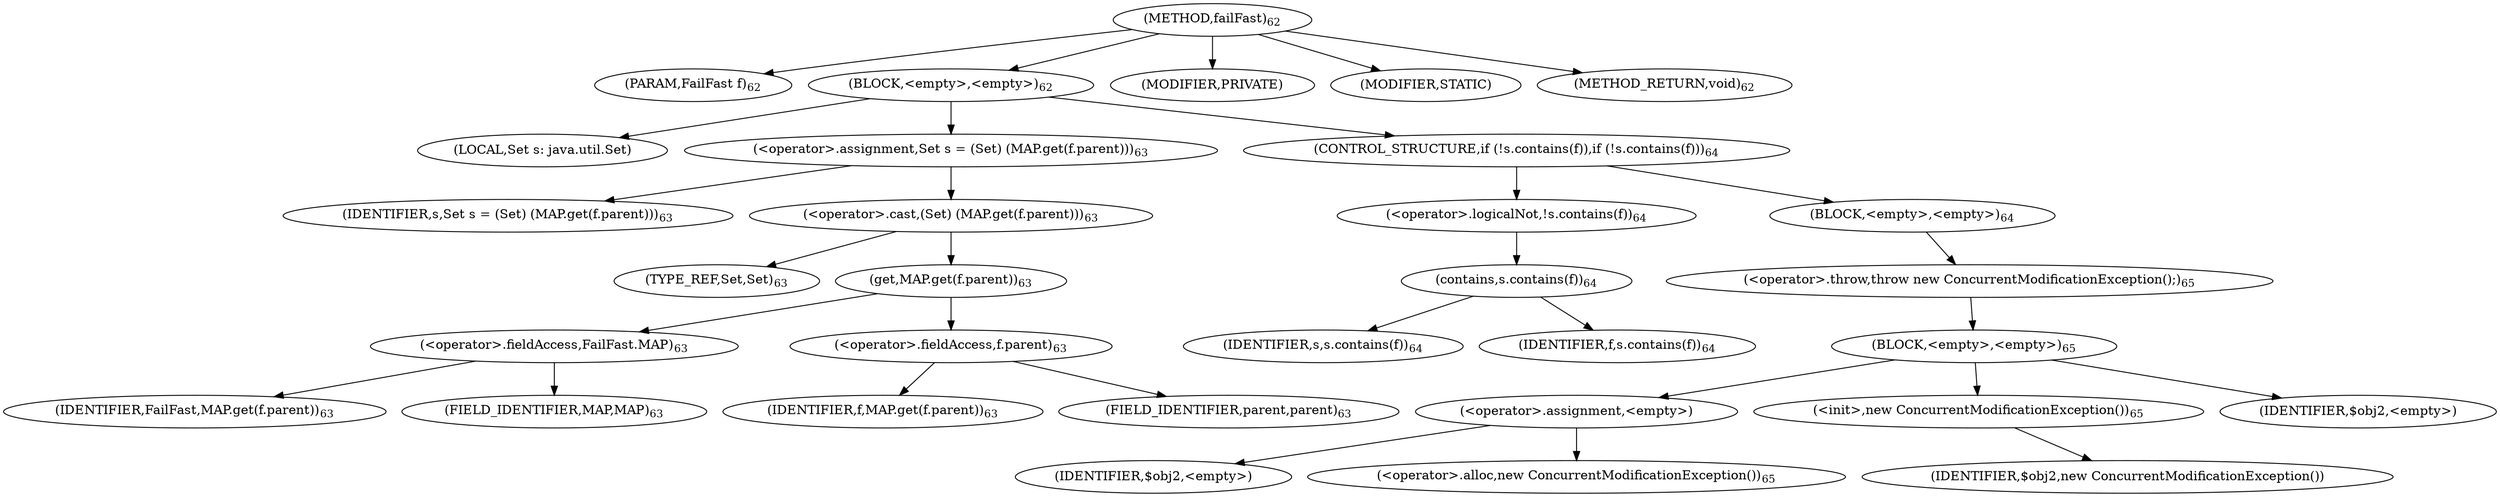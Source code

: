 digraph "failFast" {  
"119" [label = <(METHOD,failFast)<SUB>62</SUB>> ]
"120" [label = <(PARAM,FailFast f)<SUB>62</SUB>> ]
"121" [label = <(BLOCK,&lt;empty&gt;,&lt;empty&gt;)<SUB>62</SUB>> ]
"122" [label = <(LOCAL,Set s: java.util.Set)> ]
"123" [label = <(&lt;operator&gt;.assignment,Set s = (Set) (MAP.get(f.parent)))<SUB>63</SUB>> ]
"124" [label = <(IDENTIFIER,s,Set s = (Set) (MAP.get(f.parent)))<SUB>63</SUB>> ]
"125" [label = <(&lt;operator&gt;.cast,(Set) (MAP.get(f.parent)))<SUB>63</SUB>> ]
"126" [label = <(TYPE_REF,Set,Set)<SUB>63</SUB>> ]
"127" [label = <(get,MAP.get(f.parent))<SUB>63</SUB>> ]
"128" [label = <(&lt;operator&gt;.fieldAccess,FailFast.MAP)<SUB>63</SUB>> ]
"129" [label = <(IDENTIFIER,FailFast,MAP.get(f.parent))<SUB>63</SUB>> ]
"130" [label = <(FIELD_IDENTIFIER,MAP,MAP)<SUB>63</SUB>> ]
"131" [label = <(&lt;operator&gt;.fieldAccess,f.parent)<SUB>63</SUB>> ]
"132" [label = <(IDENTIFIER,f,MAP.get(f.parent))<SUB>63</SUB>> ]
"133" [label = <(FIELD_IDENTIFIER,parent,parent)<SUB>63</SUB>> ]
"134" [label = <(CONTROL_STRUCTURE,if (!s.contains(f)),if (!s.contains(f)))<SUB>64</SUB>> ]
"135" [label = <(&lt;operator&gt;.logicalNot,!s.contains(f))<SUB>64</SUB>> ]
"136" [label = <(contains,s.contains(f))<SUB>64</SUB>> ]
"137" [label = <(IDENTIFIER,s,s.contains(f))<SUB>64</SUB>> ]
"138" [label = <(IDENTIFIER,f,s.contains(f))<SUB>64</SUB>> ]
"139" [label = <(BLOCK,&lt;empty&gt;,&lt;empty&gt;)<SUB>64</SUB>> ]
"140" [label = <(&lt;operator&gt;.throw,throw new ConcurrentModificationException();)<SUB>65</SUB>> ]
"141" [label = <(BLOCK,&lt;empty&gt;,&lt;empty&gt;)<SUB>65</SUB>> ]
"142" [label = <(&lt;operator&gt;.assignment,&lt;empty&gt;)> ]
"143" [label = <(IDENTIFIER,$obj2,&lt;empty&gt;)> ]
"144" [label = <(&lt;operator&gt;.alloc,new ConcurrentModificationException())<SUB>65</SUB>> ]
"145" [label = <(&lt;init&gt;,new ConcurrentModificationException())<SUB>65</SUB>> ]
"146" [label = <(IDENTIFIER,$obj2,new ConcurrentModificationException())> ]
"147" [label = <(IDENTIFIER,$obj2,&lt;empty&gt;)> ]
"148" [label = <(MODIFIER,PRIVATE)> ]
"149" [label = <(MODIFIER,STATIC)> ]
"150" [label = <(METHOD_RETURN,void)<SUB>62</SUB>> ]
  "119" -> "120" 
  "119" -> "121" 
  "119" -> "148" 
  "119" -> "149" 
  "119" -> "150" 
  "121" -> "122" 
  "121" -> "123" 
  "121" -> "134" 
  "123" -> "124" 
  "123" -> "125" 
  "125" -> "126" 
  "125" -> "127" 
  "127" -> "128" 
  "127" -> "131" 
  "128" -> "129" 
  "128" -> "130" 
  "131" -> "132" 
  "131" -> "133" 
  "134" -> "135" 
  "134" -> "139" 
  "135" -> "136" 
  "136" -> "137" 
  "136" -> "138" 
  "139" -> "140" 
  "140" -> "141" 
  "141" -> "142" 
  "141" -> "145" 
  "141" -> "147" 
  "142" -> "143" 
  "142" -> "144" 
  "145" -> "146" 
}
